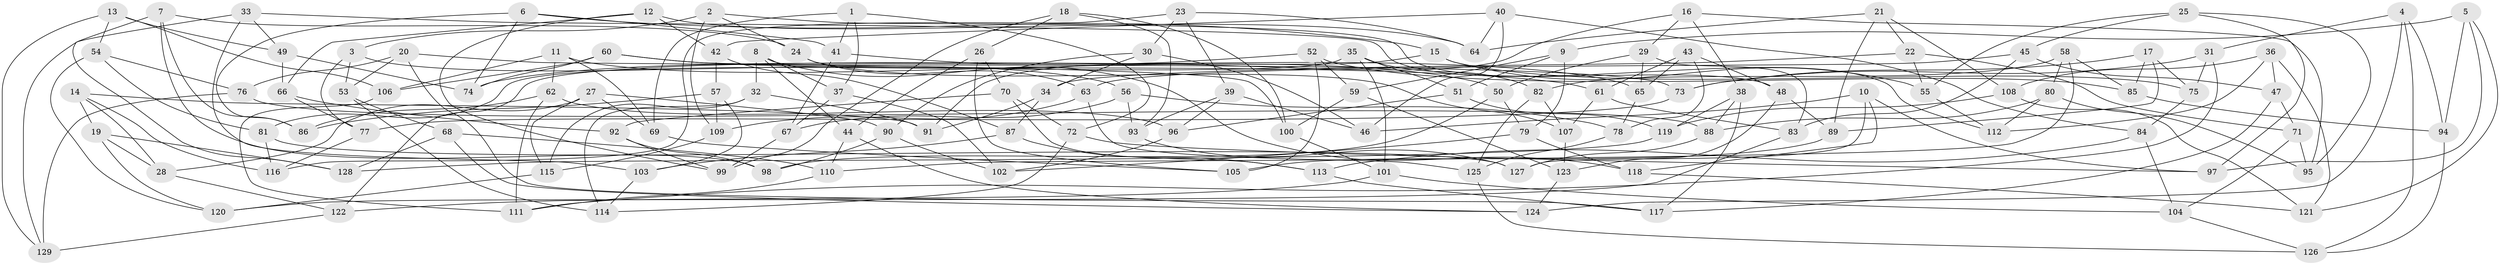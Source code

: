 // Generated by graph-tools (version 1.1) at 2025/03/03/09/25 03:03:06]
// undirected, 129 vertices, 258 edges
graph export_dot {
graph [start="1"]
  node [color=gray90,style=filled];
  1;
  2;
  3;
  4;
  5;
  6;
  7;
  8;
  9;
  10;
  11;
  12;
  13;
  14;
  15;
  16;
  17;
  18;
  19;
  20;
  21;
  22;
  23;
  24;
  25;
  26;
  27;
  28;
  29;
  30;
  31;
  32;
  33;
  34;
  35;
  36;
  37;
  38;
  39;
  40;
  41;
  42;
  43;
  44;
  45;
  46;
  47;
  48;
  49;
  50;
  51;
  52;
  53;
  54;
  55;
  56;
  57;
  58;
  59;
  60;
  61;
  62;
  63;
  64;
  65;
  66;
  67;
  68;
  69;
  70;
  71;
  72;
  73;
  74;
  75;
  76;
  77;
  78;
  79;
  80;
  81;
  82;
  83;
  84;
  85;
  86;
  87;
  88;
  89;
  90;
  91;
  92;
  93;
  94;
  95;
  96;
  97;
  98;
  99;
  100;
  101;
  102;
  103;
  104;
  105;
  106;
  107;
  108;
  109;
  110;
  111;
  112;
  113;
  114;
  115;
  116;
  117;
  118;
  119;
  120;
  121;
  122;
  123;
  124;
  125;
  126;
  127;
  128;
  129;
  1 -- 69;
  1 -- 37;
  1 -- 41;
  1 -- 72;
  2 -- 109;
  2 -- 24;
  2 -- 3;
  2 -- 112;
  3 -- 56;
  3 -- 77;
  3 -- 53;
  4 -- 124;
  4 -- 94;
  4 -- 31;
  4 -- 126;
  5 -- 94;
  5 -- 97;
  5 -- 121;
  5 -- 9;
  6 -- 74;
  6 -- 15;
  6 -- 41;
  6 -- 86;
  7 -- 24;
  7 -- 98;
  7 -- 128;
  7 -- 86;
  8 -- 118;
  8 -- 32;
  8 -- 44;
  8 -- 37;
  9 -- 59;
  9 -- 79;
  9 -- 51;
  10 -- 97;
  10 -- 127;
  10 -- 46;
  10 -- 118;
  11 -- 69;
  11 -- 50;
  11 -- 106;
  11 -- 62;
  12 -- 99;
  12 -- 66;
  12 -- 64;
  12 -- 42;
  13 -- 54;
  13 -- 49;
  13 -- 106;
  13 -- 129;
  14 -- 91;
  14 -- 28;
  14 -- 116;
  14 -- 19;
  15 -- 75;
  15 -- 55;
  15 -- 122;
  16 -- 91;
  16 -- 95;
  16 -- 38;
  16 -- 29;
  17 -- 89;
  17 -- 75;
  17 -- 85;
  17 -- 73;
  18 -- 93;
  18 -- 99;
  18 -- 100;
  18 -- 26;
  19 -- 120;
  19 -- 28;
  19 -- 128;
  20 -- 53;
  20 -- 76;
  20 -- 100;
  20 -- 117;
  21 -- 22;
  21 -- 89;
  21 -- 64;
  21 -- 108;
  22 -- 34;
  22 -- 71;
  22 -- 55;
  23 -- 64;
  23 -- 30;
  23 -- 39;
  23 -- 116;
  24 -- 107;
  24 -- 63;
  25 -- 45;
  25 -- 95;
  25 -- 55;
  25 -- 97;
  26 -- 70;
  26 -- 105;
  26 -- 44;
  27 -- 28;
  27 -- 90;
  27 -- 69;
  27 -- 115;
  28 -- 122;
  29 -- 83;
  29 -- 65;
  29 -- 50;
  30 -- 34;
  30 -- 90;
  30 -- 46;
  31 -- 111;
  31 -- 75;
  31 -- 73;
  32 -- 114;
  32 -- 91;
  32 -- 115;
  33 -- 103;
  33 -- 48;
  33 -- 49;
  33 -- 129;
  34 -- 91;
  34 -- 87;
  35 -- 81;
  35 -- 51;
  35 -- 82;
  35 -- 101;
  36 -- 112;
  36 -- 121;
  36 -- 47;
  36 -- 108;
  37 -- 67;
  37 -- 102;
  38 -- 119;
  38 -- 117;
  38 -- 88;
  39 -- 46;
  39 -- 96;
  39 -- 93;
  40 -- 84;
  40 -- 42;
  40 -- 64;
  40 -- 46;
  41 -- 67;
  41 -- 65;
  42 -- 57;
  42 -- 87;
  43 -- 48;
  43 -- 61;
  43 -- 65;
  43 -- 78;
  44 -- 110;
  44 -- 124;
  45 -- 83;
  45 -- 63;
  45 -- 47;
  47 -- 71;
  47 -- 117;
  48 -- 89;
  48 -- 123;
  49 -- 66;
  49 -- 74;
  50 -- 98;
  50 -- 79;
  51 -- 119;
  51 -- 96;
  52 -- 59;
  52 -- 85;
  52 -- 74;
  52 -- 105;
  53 -- 114;
  53 -- 68;
  54 -- 81;
  54 -- 76;
  54 -- 120;
  55 -- 112;
  56 -- 93;
  56 -- 67;
  56 -- 78;
  57 -- 86;
  57 -- 109;
  57 -- 103;
  58 -- 110;
  58 -- 85;
  58 -- 82;
  58 -- 80;
  59 -- 123;
  59 -- 100;
  60 -- 73;
  60 -- 106;
  60 -- 74;
  60 -- 61;
  61 -- 83;
  61 -- 107;
  62 -- 96;
  62 -- 111;
  62 -- 86;
  63 -- 125;
  63 -- 109;
  65 -- 78;
  66 -- 92;
  66 -- 77;
  67 -- 99;
  68 -- 110;
  68 -- 124;
  68 -- 128;
  69 -- 105;
  70 -- 72;
  70 -- 113;
  70 -- 92;
  71 -- 104;
  71 -- 95;
  72 -- 97;
  72 -- 114;
  73 -- 77;
  75 -- 84;
  76 -- 129;
  76 -- 88;
  77 -- 116;
  78 -- 125;
  79 -- 118;
  79 -- 102;
  80 -- 88;
  80 -- 112;
  80 -- 95;
  81 -- 116;
  81 -- 127;
  82 -- 107;
  82 -- 125;
  83 -- 120;
  84 -- 113;
  84 -- 104;
  85 -- 94;
  87 -- 113;
  87 -- 103;
  88 -- 127;
  89 -- 105;
  90 -- 102;
  90 -- 98;
  92 -- 99;
  92 -- 98;
  93 -- 127;
  94 -- 126;
  96 -- 102;
  100 -- 101;
  101 -- 104;
  101 -- 122;
  103 -- 114;
  104 -- 126;
  106 -- 111;
  107 -- 123;
  108 -- 119;
  108 -- 121;
  109 -- 115;
  110 -- 111;
  113 -- 117;
  115 -- 120;
  118 -- 121;
  119 -- 128;
  122 -- 129;
  123 -- 124;
  125 -- 126;
}
